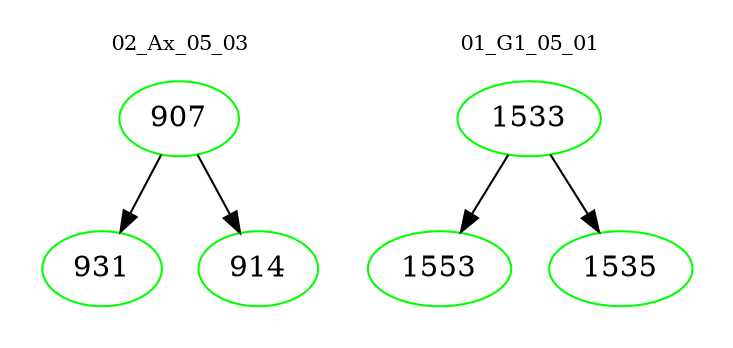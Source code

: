 digraph{
subgraph cluster_0 {
color = white
label = "02_Ax_05_03";
fontsize=10;
T0_907 [label="907", color="green"]
T0_907 -> T0_931 [color="black"]
T0_931 [label="931", color="green"]
T0_907 -> T0_914 [color="black"]
T0_914 [label="914", color="green"]
}
subgraph cluster_1 {
color = white
label = "01_G1_05_01";
fontsize=10;
T1_1533 [label="1533", color="green"]
T1_1533 -> T1_1553 [color="black"]
T1_1553 [label="1553", color="green"]
T1_1533 -> T1_1535 [color="black"]
T1_1535 [label="1535", color="green"]
}
}
